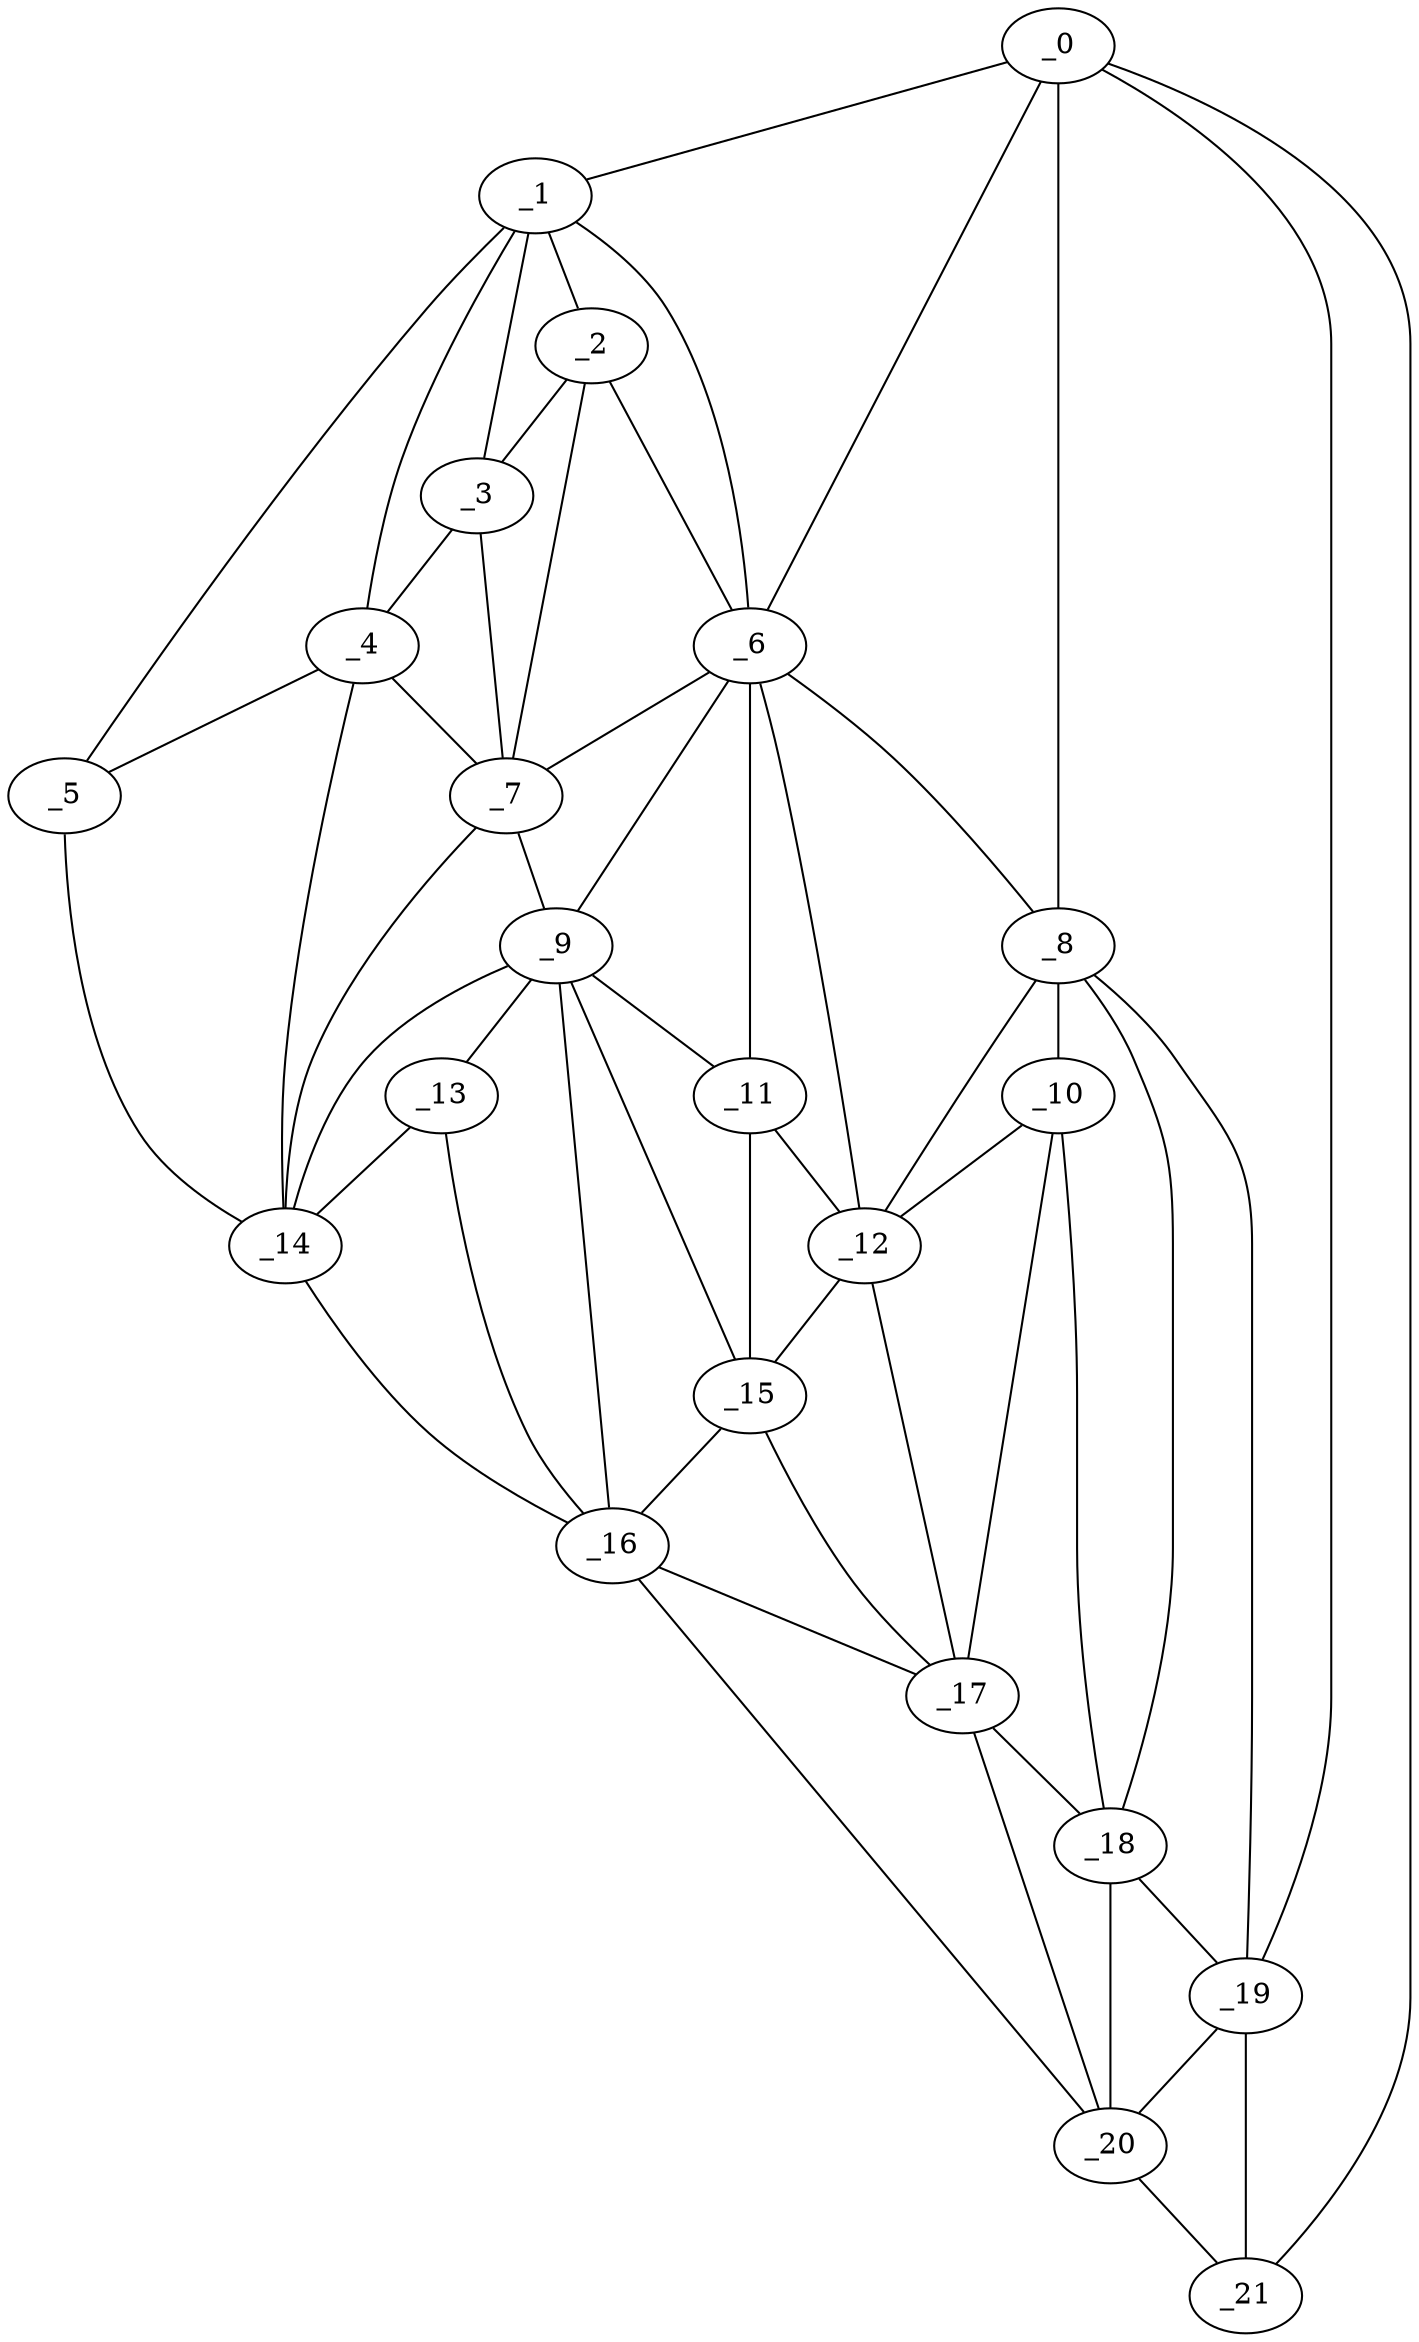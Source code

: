 graph "obj71__285.gxl" {
	_0	 [x=19,
		y=16];
	_1	 [x=24,
		y=81];
	_0 -- _1	 [valence=1];
	_6	 [x=81,
		y=62];
	_0 -- _6	 [valence=2];
	_8	 [x=88,
		y=55];
	_0 -- _8	 [valence=2];
	_19	 [x=109,
		y=23];
	_0 -- _19	 [valence=1];
	_21	 [x=111,
		y=15];
	_0 -- _21	 [valence=1];
	_2	 [x=43,
		y=89];
	_1 -- _2	 [valence=2];
	_3	 [x=43,
		y=99];
	_1 -- _3	 [valence=2];
	_4	 [x=43,
		y=111];
	_1 -- _4	 [valence=2];
	_5	 [x=44,
		y=117];
	_1 -- _5	 [valence=1];
	_1 -- _6	 [valence=2];
	_2 -- _3	 [valence=2];
	_2 -- _6	 [valence=2];
	_7	 [x=84,
		y=80];
	_2 -- _7	 [valence=2];
	_3 -- _4	 [valence=2];
	_3 -- _7	 [valence=2];
	_4 -- _5	 [valence=2];
	_4 -- _7	 [valence=2];
	_14	 [x=103,
		y=103];
	_4 -- _14	 [valence=1];
	_5 -- _14	 [valence=1];
	_6 -- _7	 [valence=2];
	_6 -- _8	 [valence=2];
	_9	 [x=89,
		y=81];
	_6 -- _9	 [valence=2];
	_11	 [x=100,
		y=76];
	_6 -- _11	 [valence=2];
	_12	 [x=103,
		y=62];
	_6 -- _12	 [valence=2];
	_7 -- _9	 [valence=2];
	_7 -- _14	 [valence=2];
	_10	 [x=95,
		y=53];
	_8 -- _10	 [valence=2];
	_8 -- _12	 [valence=2];
	_18	 [x=108,
		y=36];
	_8 -- _18	 [valence=2];
	_8 -- _19	 [valence=2];
	_9 -- _11	 [valence=2];
	_13	 [x=103,
		y=95];
	_9 -- _13	 [valence=2];
	_9 -- _14	 [valence=2];
	_15	 [x=104,
		y=81];
	_9 -- _15	 [valence=2];
	_16	 [x=105,
		y=89];
	_9 -- _16	 [valence=1];
	_10 -- _12	 [valence=2];
	_17	 [x=107,
		y=52];
	_10 -- _17	 [valence=2];
	_10 -- _18	 [valence=2];
	_11 -- _12	 [valence=2];
	_11 -- _15	 [valence=2];
	_12 -- _15	 [valence=2];
	_12 -- _17	 [valence=2];
	_13 -- _14	 [valence=1];
	_13 -- _16	 [valence=2];
	_14 -- _16	 [valence=1];
	_15 -- _16	 [valence=1];
	_15 -- _17	 [valence=2];
	_16 -- _17	 [valence=1];
	_20	 [x=110,
		y=30];
	_16 -- _20	 [valence=1];
	_17 -- _18	 [valence=1];
	_17 -- _20	 [valence=2];
	_18 -- _19	 [valence=1];
	_18 -- _20	 [valence=1];
	_19 -- _20	 [valence=2];
	_19 -- _21	 [valence=1];
	_20 -- _21	 [valence=1];
}
